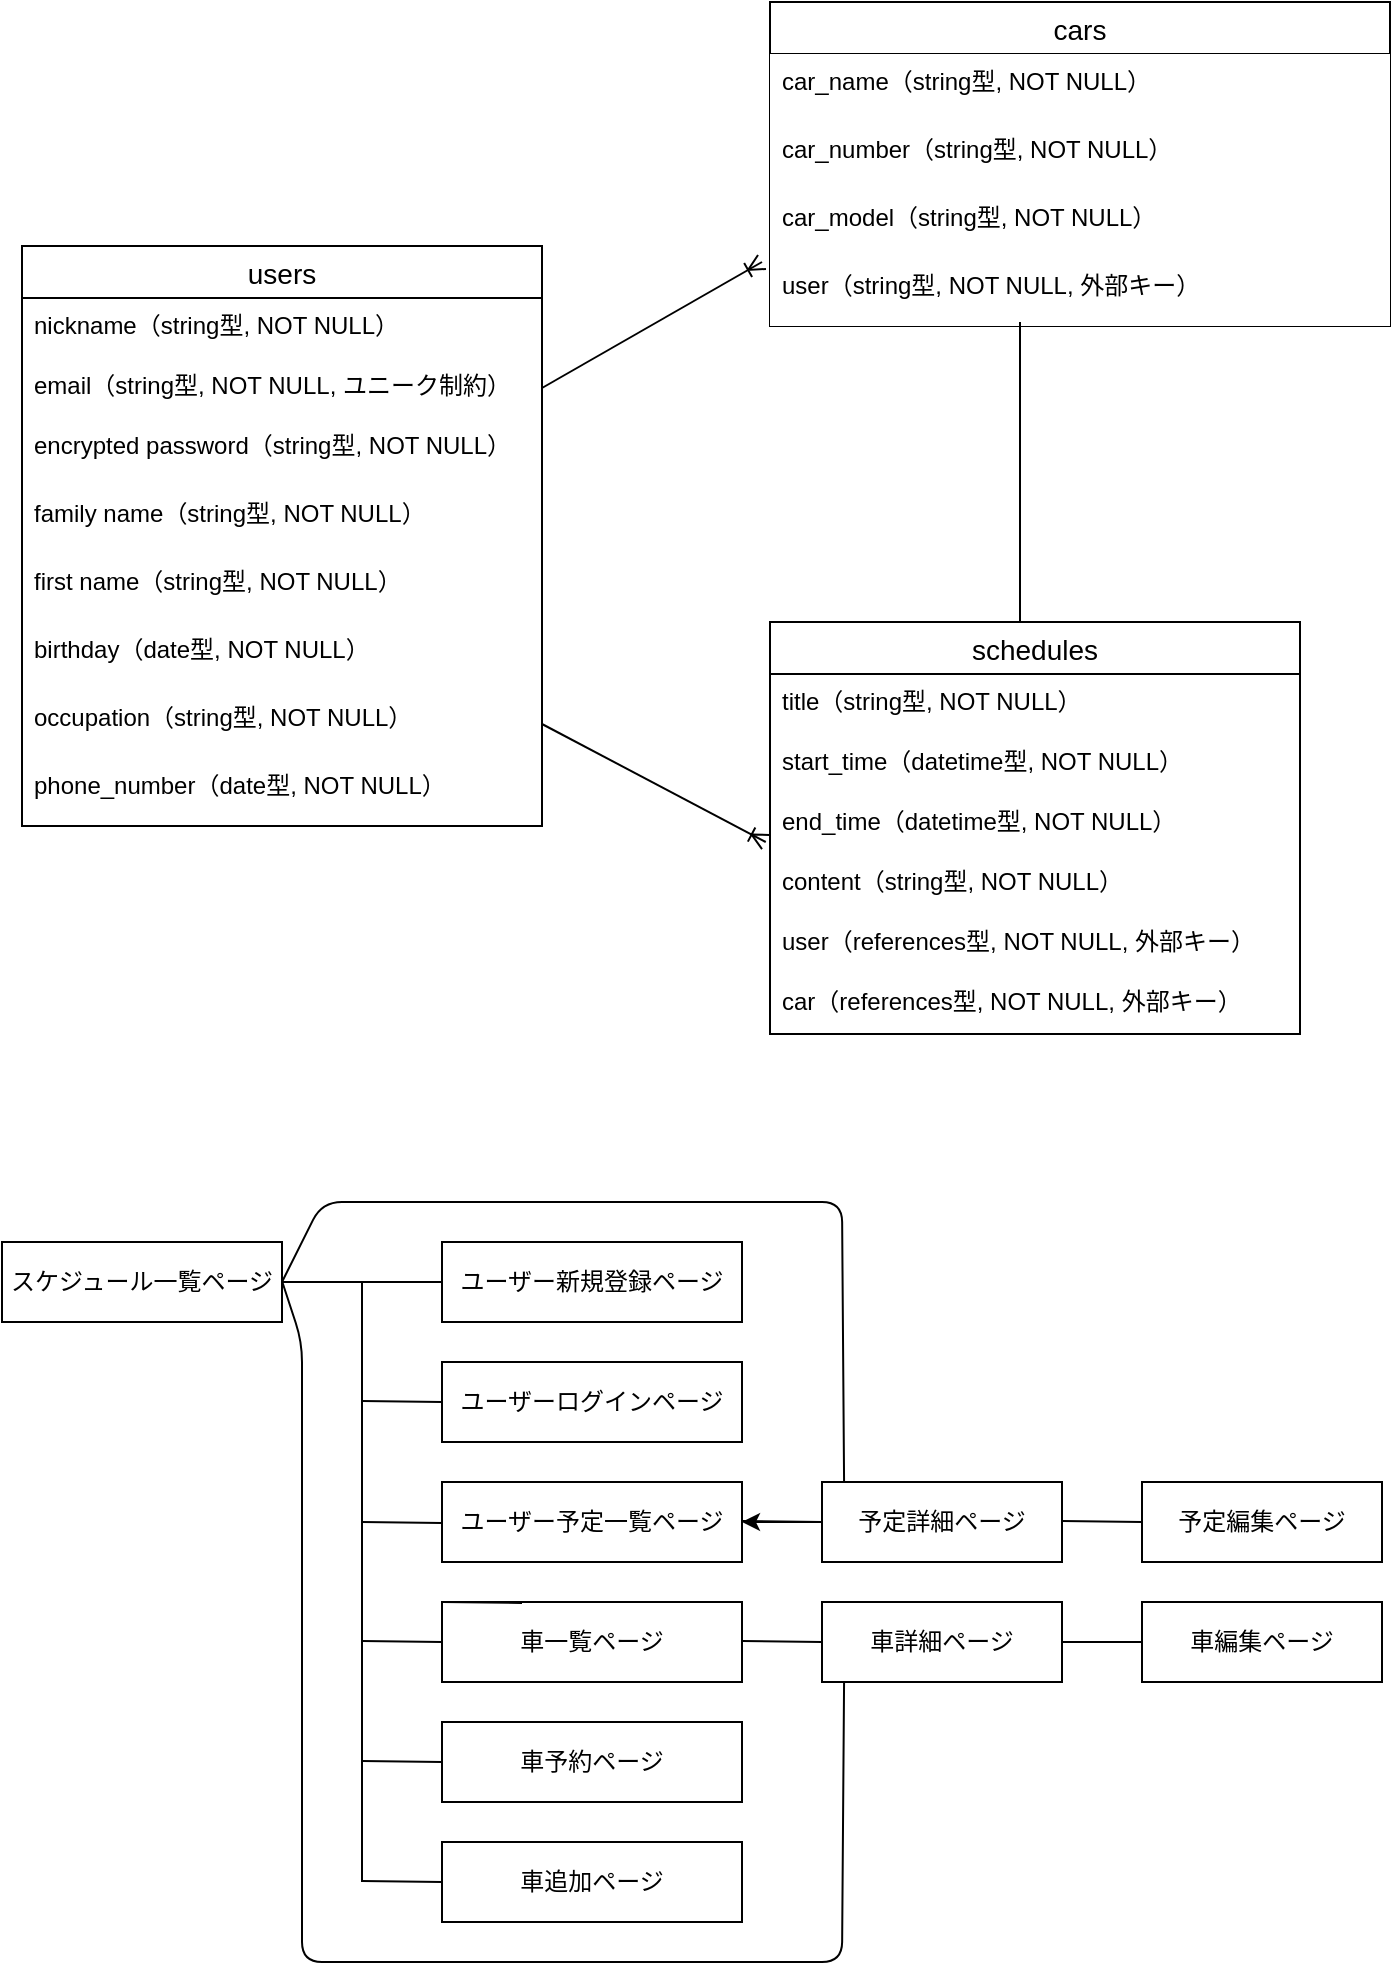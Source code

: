 <mxfile>
    <diagram id="3c_Hh_OGYhzimj71KnKS" name="ページ1">
        <mxGraphModel dx="728" dy="627" grid="1" gridSize="10" guides="1" tooltips="1" connect="1" arrows="1" fold="1" page="1" pageScale="1" pageWidth="2339" pageHeight="3300" math="0" shadow="0">
            <root>
                <mxCell id="0"/>
                <mxCell id="1" parent="0"/>
                <mxCell id="28" value="users" style="swimlane;fontStyle=0;childLayout=stackLayout;horizontal=1;startSize=26;horizontalStack=0;resizeParent=1;resizeParentMax=0;resizeLast=0;collapsible=1;marginBottom=0;align=center;fontSize=14;" parent="1" vertex="1">
                    <mxGeometry x="40" y="462" width="260" height="290" as="geometry"/>
                </mxCell>
                <mxCell id="29" value="nickname（string型, NOT NULL） " style="text;strokeColor=none;fillColor=none;spacingLeft=4;spacingRight=4;overflow=hidden;rotatable=0;points=[[0,0.5],[1,0.5]];portConstraint=eastwest;fontSize=12;" parent="28" vertex="1">
                    <mxGeometry y="26" width="260" height="30" as="geometry"/>
                </mxCell>
                <mxCell id="30" value="email（string型, NOT NULL, ユニーク制約）" style="text;strokeColor=none;fillColor=none;spacingLeft=4;spacingRight=4;overflow=hidden;rotatable=0;points=[[0,0.5],[1,0.5]];portConstraint=eastwest;fontSize=12;" parent="28" vertex="1">
                    <mxGeometry y="56" width="260" height="30" as="geometry"/>
                </mxCell>
                <mxCell id="31" value="encrypted password（string型, NOT NULL）" style="text;strokeColor=none;fillColor=none;spacingLeft=4;spacingRight=4;overflow=hidden;rotatable=0;points=[[0,0.5],[1,0.5]];portConstraint=eastwest;fontSize=12;" parent="28" vertex="1">
                    <mxGeometry y="86" width="260" height="34" as="geometry"/>
                </mxCell>
                <mxCell id="32" value="family name（string型, NOT NULL）" style="text;strokeColor=none;fillColor=none;spacingLeft=4;spacingRight=4;overflow=hidden;rotatable=0;points=[[0,0.5],[1,0.5]];portConstraint=eastwest;fontSize=12;" parent="28" vertex="1">
                    <mxGeometry y="120" width="260" height="34" as="geometry"/>
                </mxCell>
                <mxCell id="33" value="first name（string型, NOT NULL）" style="text;strokeColor=none;fillColor=none;spacingLeft=4;spacingRight=4;overflow=hidden;rotatable=0;points=[[0,0.5],[1,0.5]];portConstraint=eastwest;fontSize=12;" parent="28" vertex="1">
                    <mxGeometry y="154" width="260" height="34" as="geometry"/>
                </mxCell>
                <mxCell id="34" value="birthday（date型, NOT NULL）" style="text;strokeColor=none;fillColor=none;spacingLeft=4;spacingRight=4;overflow=hidden;rotatable=0;points=[[0,0.5],[1,0.5]];portConstraint=eastwest;fontSize=12;" parent="28" vertex="1">
                    <mxGeometry y="188" width="260" height="34" as="geometry"/>
                </mxCell>
                <mxCell id="35" value="occupation（string型, NOT NULL）" style="text;strokeColor=none;fillColor=none;spacingLeft=4;spacingRight=4;overflow=hidden;rotatable=0;points=[[0,0.5],[1,0.5]];portConstraint=eastwest;fontSize=12;" parent="28" vertex="1">
                    <mxGeometry y="222" width="260" height="34" as="geometry"/>
                </mxCell>
                <mxCell id="36" value="phone_number（date型, NOT NULL）" style="text;strokeColor=none;fillColor=none;spacingLeft=4;spacingRight=4;overflow=hidden;rotatable=0;points=[[0,0.5],[1,0.5]];portConstraint=eastwest;fontSize=12;" parent="28" vertex="1">
                    <mxGeometry y="256" width="260" height="34" as="geometry"/>
                </mxCell>
                <mxCell id="37" value="schedules" style="swimlane;fontStyle=0;childLayout=stackLayout;horizontal=1;startSize=26;horizontalStack=0;resizeParent=1;resizeParentMax=0;resizeLast=0;collapsible=1;marginBottom=0;align=center;fontSize=14;" parent="1" vertex="1">
                    <mxGeometry x="414" y="650" width="265" height="206" as="geometry"/>
                </mxCell>
                <mxCell id="38" value="title（string型, NOT NULL）" style="text;strokeColor=none;fillColor=none;spacingLeft=4;spacingRight=4;overflow=hidden;rotatable=0;points=[[0,0.5],[1,0.5]];portConstraint=eastwest;fontSize=12;" parent="37" vertex="1">
                    <mxGeometry y="26" width="265" height="30" as="geometry"/>
                </mxCell>
                <mxCell id="39" value="start_time（datetime型, NOT NULL）" style="text;strokeColor=none;fillColor=none;spacingLeft=4;spacingRight=4;overflow=hidden;rotatable=0;points=[[0,0.5],[1,0.5]];portConstraint=eastwest;fontSize=12;" parent="37" vertex="1">
                    <mxGeometry y="56" width="265" height="30" as="geometry"/>
                </mxCell>
                <mxCell id="40" value="end_time（datetime型, NOT NULL）" style="text;strokeColor=none;fillColor=none;spacingLeft=4;spacingRight=4;overflow=hidden;rotatable=0;points=[[0,0.5],[1,0.5]];portConstraint=eastwest;fontSize=12;" parent="37" vertex="1">
                    <mxGeometry y="86" width="265" height="30" as="geometry"/>
                </mxCell>
                <mxCell id="41" value="content（string型, NOT NULL）" style="text;strokeColor=none;fillColor=none;spacingLeft=4;spacingRight=4;overflow=hidden;rotatable=0;points=[[0,0.5],[1,0.5]];portConstraint=eastwest;fontSize=12;" parent="37" vertex="1">
                    <mxGeometry y="116" width="265" height="30" as="geometry"/>
                </mxCell>
                <mxCell id="42" value="user（references型, NOT NULL, 外部キー）" style="text;strokeColor=none;fillColor=none;spacingLeft=4;spacingRight=4;overflow=hidden;rotatable=0;points=[[0,0.5],[1,0.5]];portConstraint=eastwest;fontSize=12;" parent="37" vertex="1">
                    <mxGeometry y="146" width="265" height="30" as="geometry"/>
                </mxCell>
                <mxCell id="43" value="car（references型, NOT NULL, 外部キー）" style="text;strokeColor=none;fillColor=none;spacingLeft=4;spacingRight=4;overflow=hidden;rotatable=0;points=[[0,0.5],[1,0.5]];portConstraint=eastwest;fontSize=12;" parent="37" vertex="1">
                    <mxGeometry y="176" width="265" height="30" as="geometry"/>
                </mxCell>
                <mxCell id="44" value="" style="fontSize=12;html=1;endArrow=ERoneToMany;entryX=-0.008;entryY=0.8;entryDx=0;entryDy=0;entryPerimeter=0;endFill=0;exitX=1;exitY=0.5;exitDx=0;exitDy=0;" parent="1" source="35" target="40" edge="1">
                    <mxGeometry width="100" height="100" relative="1" as="geometry">
                        <mxPoint x="370" y="630" as="sourcePoint"/>
                        <mxPoint x="405" y="578" as="targetPoint"/>
                    </mxGeometry>
                </mxCell>
                <mxCell id="45" value="cars" style="swimlane;fontStyle=0;childLayout=stackLayout;horizontal=1;startSize=26;horizontalStack=0;resizeParent=1;resizeParentMax=0;resizeLast=0;collapsible=1;marginBottom=0;align=center;fontSize=14;" parent="1" vertex="1">
                    <mxGeometry x="414" y="340" width="310" height="162" as="geometry"/>
                </mxCell>
                <object label="car_name（string型, NOT NULL）" id="46">
                    <mxCell style="text;strokeColor=none;fillColor=default;spacingLeft=4;spacingRight=4;overflow=hidden;rotatable=0;points=[[0,0.5],[1,0.5]];portConstraint=eastwest;fontSize=12;" parent="45" vertex="1">
                        <mxGeometry y="26" width="310" height="34" as="geometry"/>
                    </mxCell>
                </object>
                <object label="car_number（string型, NOT NULL）" id="47">
                    <mxCell style="text;strokeColor=none;fillColor=default;spacingLeft=4;spacingRight=4;overflow=hidden;rotatable=0;points=[[0,0.5],[1,0.5]];portConstraint=eastwest;fontSize=12;" parent="45" vertex="1">
                        <mxGeometry y="60" width="310" height="34" as="geometry"/>
                    </mxCell>
                </object>
                <object label="car_model（string型, NOT NULL）" id="48">
                    <mxCell style="text;strokeColor=none;fillColor=default;spacingLeft=4;spacingRight=4;overflow=hidden;rotatable=0;points=[[0,0.5],[1,0.5]];portConstraint=eastwest;fontSize=12;" parent="45" vertex="1">
                        <mxGeometry y="94" width="310" height="34" as="geometry"/>
                    </mxCell>
                </object>
                <object label="user（string型, NOT NULL, 外部キー）" id="49">
                    <mxCell style="text;strokeColor=none;fillColor=default;spacingLeft=4;spacingRight=4;overflow=hidden;rotatable=0;points=[[0,0.5],[1,0.5]];portConstraint=eastwest;fontSize=12;" parent="45" vertex="1">
                        <mxGeometry y="128" width="310" height="34" as="geometry"/>
                    </mxCell>
                </object>
                <mxCell id="50" value="" style="fontSize=12;html=1;endArrow=ERoneToMany;exitX=1;exitY=0.5;exitDx=0;exitDy=0;" parent="1" source="30" edge="1">
                    <mxGeometry width="100" height="100" relative="1" as="geometry">
                        <mxPoint x="305" y="510" as="sourcePoint"/>
                        <mxPoint x="410" y="470" as="targetPoint"/>
                    </mxGeometry>
                </mxCell>
                <mxCell id="51" value="" style="endArrow=none;html=1;rounded=0;" parent="1" edge="1">
                    <mxGeometry relative="1" as="geometry">
                        <mxPoint x="539" y="650" as="sourcePoint"/>
                        <mxPoint x="539" y="500" as="targetPoint"/>
                        <Array as="points"/>
                    </mxGeometry>
                </mxCell>
                <mxCell id="52" value="スケジュール一覧ページ" style="rounded=0;whiteSpace=wrap;html=1;" vertex="1" parent="1">
                    <mxGeometry x="30" y="960" width="140" height="40" as="geometry"/>
                </mxCell>
                <mxCell id="53" value="車予約ページ" style="rounded=0;whiteSpace=wrap;html=1;" vertex="1" parent="1">
                    <mxGeometry x="250" y="1200" width="150" height="40" as="geometry"/>
                </mxCell>
                <mxCell id="54" value="車詳細ページ" style="rounded=0;whiteSpace=wrap;html=1;" vertex="1" parent="1">
                    <mxGeometry x="440" y="1140" width="120" height="40" as="geometry"/>
                </mxCell>
                <mxCell id="55" value="予定編集ページ" style="rounded=0;whiteSpace=wrap;html=1;" vertex="1" parent="1">
                    <mxGeometry x="600" y="1080" width="120" height="40" as="geometry"/>
                </mxCell>
                <mxCell id="75" value="" style="edgeStyle=none;html=1;" edge="1" parent="1" source="56" target="57">
                    <mxGeometry relative="1" as="geometry"/>
                </mxCell>
                <mxCell id="56" value="予定詳細ページ" style="rounded=0;whiteSpace=wrap;html=1;" vertex="1" parent="1">
                    <mxGeometry x="440" y="1080" width="120" height="40" as="geometry"/>
                </mxCell>
                <mxCell id="57" value="ユーザー予定一覧ページ" style="rounded=0;whiteSpace=wrap;html=1;" vertex="1" parent="1">
                    <mxGeometry x="250" y="1080" width="150" height="40" as="geometry"/>
                </mxCell>
                <mxCell id="58" value="車追加ページ" style="rounded=0;whiteSpace=wrap;html=1;" vertex="1" parent="1">
                    <mxGeometry x="250" y="1260" width="150" height="40" as="geometry"/>
                </mxCell>
                <mxCell id="59" value="ユーザーログインページ" style="rounded=0;whiteSpace=wrap;html=1;" vertex="1" parent="1">
                    <mxGeometry x="250" y="1020" width="150" height="40" as="geometry"/>
                </mxCell>
                <mxCell id="60" value="ユーザー新規登録ページ" style="rounded=0;whiteSpace=wrap;html=1;" vertex="1" parent="1">
                    <mxGeometry x="250" y="960" width="150" height="40" as="geometry"/>
                </mxCell>
                <mxCell id="61" value="車一覧ページ" style="rounded=0;whiteSpace=wrap;html=1;" vertex="1" parent="1">
                    <mxGeometry x="250" y="1140" width="150" height="40" as="geometry"/>
                </mxCell>
                <mxCell id="63" value="" style="endArrow=none;html=1;exitX=1;exitY=0.5;exitDx=0;exitDy=0;" edge="1" parent="1" source="52">
                    <mxGeometry width="50" height="50" relative="1" as="geometry">
                        <mxPoint x="340" y="1100" as="sourcePoint"/>
                        <mxPoint x="250" y="980" as="targetPoint"/>
                    </mxGeometry>
                </mxCell>
                <mxCell id="64" value="" style="endArrow=none;html=1;" edge="1" parent="1">
                    <mxGeometry width="50" height="50" relative="1" as="geometry">
                        <mxPoint x="210" y="980" as="sourcePoint"/>
                        <mxPoint x="210" y="1280" as="targetPoint"/>
                    </mxGeometry>
                </mxCell>
                <mxCell id="65" value="" style="endArrow=none;html=1;" edge="1" parent="1">
                    <mxGeometry width="50" height="50" relative="1" as="geometry">
                        <mxPoint x="210" y="1039.5" as="sourcePoint"/>
                        <mxPoint x="250" y="1040" as="targetPoint"/>
                    </mxGeometry>
                </mxCell>
                <mxCell id="66" value="" style="endArrow=none;html=1;" edge="1" parent="1">
                    <mxGeometry width="50" height="50" relative="1" as="geometry">
                        <mxPoint x="210" y="1100" as="sourcePoint"/>
                        <mxPoint x="250" y="1100.5" as="targetPoint"/>
                    </mxGeometry>
                </mxCell>
                <mxCell id="67" value="" style="endArrow=none;html=1;" edge="1" parent="1">
                    <mxGeometry width="50" height="50" relative="1" as="geometry">
                        <mxPoint x="210" y="1159.5" as="sourcePoint"/>
                        <mxPoint x="250" y="1160" as="targetPoint"/>
                    </mxGeometry>
                </mxCell>
                <mxCell id="68" value="" style="endArrow=none;html=1;" edge="1" parent="1">
                    <mxGeometry width="50" height="50" relative="1" as="geometry">
                        <mxPoint x="210" y="1219.5" as="sourcePoint"/>
                        <mxPoint x="250" y="1220" as="targetPoint"/>
                    </mxGeometry>
                </mxCell>
                <mxCell id="69" value="" style="endArrow=none;html=1;" edge="1" parent="1">
                    <mxGeometry width="50" height="50" relative="1" as="geometry">
                        <mxPoint x="210" y="1279.5" as="sourcePoint"/>
                        <mxPoint x="250" y="1280" as="targetPoint"/>
                    </mxGeometry>
                </mxCell>
                <mxCell id="70" value="" style="endArrow=none;html=1;" edge="1" parent="1">
                    <mxGeometry width="50" height="50" relative="1" as="geometry">
                        <mxPoint x="250" y="1140" as="sourcePoint"/>
                        <mxPoint x="290" y="1140.5" as="targetPoint"/>
                    </mxGeometry>
                </mxCell>
                <mxCell id="71" value="" style="endArrow=none;html=1;" edge="1" parent="1">
                    <mxGeometry width="50" height="50" relative="1" as="geometry">
                        <mxPoint x="400" y="1099.5" as="sourcePoint"/>
                        <mxPoint x="440" y="1100" as="targetPoint"/>
                        <Array as="points"/>
                    </mxGeometry>
                </mxCell>
                <mxCell id="72" value="" style="endArrow=none;html=1;" edge="1" parent="1">
                    <mxGeometry width="50" height="50" relative="1" as="geometry">
                        <mxPoint x="400" y="1159.5" as="sourcePoint"/>
                        <mxPoint x="440" y="1160" as="targetPoint"/>
                    </mxGeometry>
                </mxCell>
                <mxCell id="73" value="" style="endArrow=none;html=1;entryX=0.092;entryY=0.988;entryDx=0;entryDy=0;entryPerimeter=0;" edge="1" parent="1" target="54">
                    <mxGeometry width="50" height="50" relative="1" as="geometry">
                        <mxPoint x="170" y="979.5" as="sourcePoint"/>
                        <mxPoint x="500" y="1320" as="targetPoint"/>
                        <Array as="points">
                            <mxPoint x="180" y="1010"/>
                            <mxPoint x="180" y="1320"/>
                            <mxPoint x="450" y="1320"/>
                        </Array>
                    </mxGeometry>
                </mxCell>
                <mxCell id="74" value="" style="endArrow=none;html=1;entryX=0.092;entryY=-0.012;entryDx=0;entryDy=0;entryPerimeter=0;" edge="1" parent="1" target="56">
                    <mxGeometry width="50" height="50" relative="1" as="geometry">
                        <mxPoint x="170" y="980" as="sourcePoint"/>
                        <mxPoint x="450" y="1070" as="targetPoint"/>
                        <Array as="points">
                            <mxPoint x="190" y="940"/>
                            <mxPoint x="450" y="940"/>
                        </Array>
                    </mxGeometry>
                </mxCell>
                <mxCell id="76" value="" style="endArrow=none;html=1;" edge="1" parent="1">
                    <mxGeometry width="50" height="50" relative="1" as="geometry">
                        <mxPoint x="560" y="1099.5" as="sourcePoint"/>
                        <mxPoint x="600" y="1100" as="targetPoint"/>
                        <Array as="points"/>
                    </mxGeometry>
                </mxCell>
                <mxCell id="77" value="" style="endArrow=none;html=1;" edge="1" parent="1">
                    <mxGeometry width="50" height="50" relative="1" as="geometry">
                        <mxPoint x="560" y="1160" as="sourcePoint"/>
                        <mxPoint x="600" y="1160" as="targetPoint"/>
                        <Array as="points"/>
                    </mxGeometry>
                </mxCell>
                <mxCell id="78" value="車編集ページ" style="rounded=0;whiteSpace=wrap;html=1;" vertex="1" parent="1">
                    <mxGeometry x="600" y="1140" width="120" height="40" as="geometry"/>
                </mxCell>
            </root>
        </mxGraphModel>
    </diagram>
</mxfile>